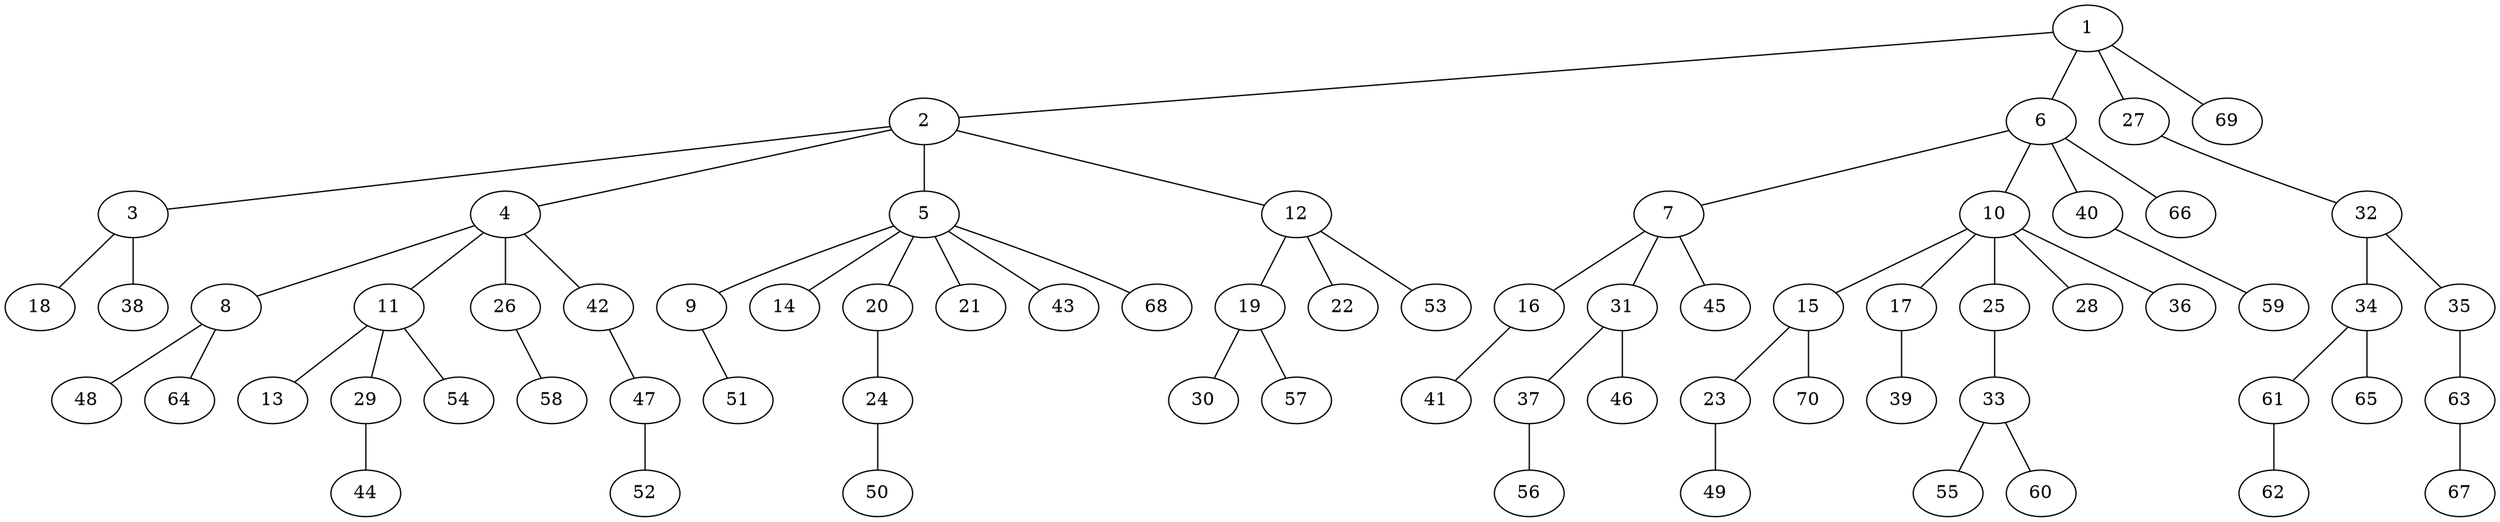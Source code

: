 graph graphname {1--2
1--6
1--27
1--69
2--3
2--4
2--5
2--12
3--18
3--38
4--8
4--11
4--26
4--42
5--9
5--14
5--20
5--21
5--43
5--68
6--7
6--10
6--40
6--66
7--16
7--31
7--45
8--48
8--64
9--51
10--15
10--17
10--25
10--28
10--36
11--13
11--29
11--54
12--19
12--22
12--53
15--23
15--70
16--41
17--39
19--30
19--57
20--24
23--49
24--50
25--33
26--58
27--32
29--44
31--37
31--46
32--34
32--35
33--55
33--60
34--61
34--65
35--63
37--56
40--59
42--47
47--52
61--62
63--67
}
